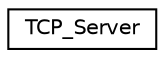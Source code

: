 digraph "Graphical Class Hierarchy"
{
 // LATEX_PDF_SIZE
  edge [fontname="Helvetica",fontsize="10",labelfontname="Helvetica",labelfontsize="10"];
  node [fontname="Helvetica",fontsize="10",shape=record];
  rankdir="LR";
  Node0 [label="TCP_Server",height=0.2,width=0.4,color="black", fillcolor="white", style="filled",URL="$class_t_c_p___server.html",tooltip="Class for creating and managing a TCP server."];
}
